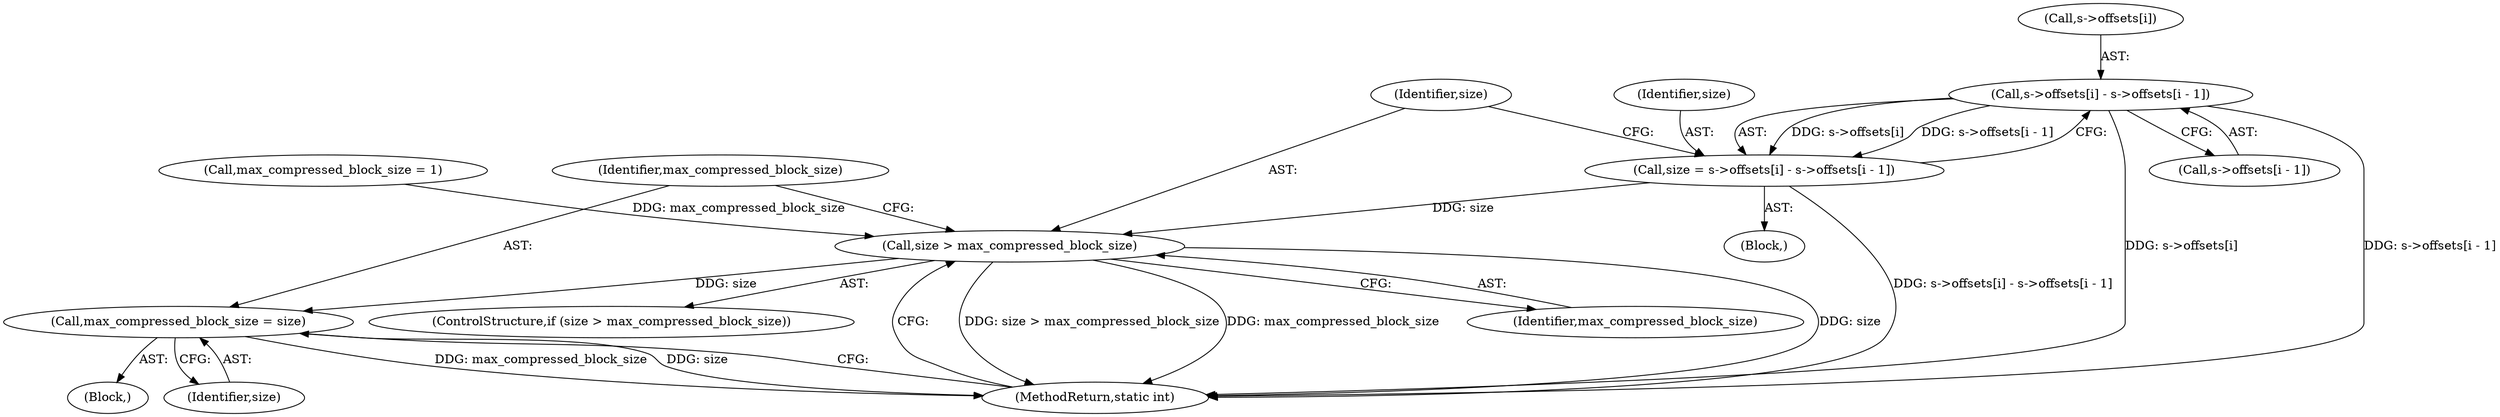 digraph "0_qemu_509a41bab5306181044b5fff02eadf96d9c8676a@array" {
"1000279" [label="(Call,s->offsets[i] - s->offsets[i - 1])"];
"1000277" [label="(Call,size = s->offsets[i] - s->offsets[i - 1])"];
"1000293" [label="(Call,size > max_compressed_block_size)"];
"1000297" [label="(Call,max_compressed_block_size = size)"];
"1000118" [label="(Call,max_compressed_block_size = 1)"];
"1000296" [label="(Block,)"];
"1000292" [label="(ControlStructure,if (size > max_compressed_block_size))"];
"1000297" [label="(Call,max_compressed_block_size = size)"];
"1000280" [label="(Call,s->offsets[i])"];
"1000299" [label="(Identifier,size)"];
"1000298" [label="(Identifier,max_compressed_block_size)"];
"1000277" [label="(Call,size = s->offsets[i] - s->offsets[i - 1])"];
"1000300" [label="(MethodReturn,static int)"];
"1000295" [label="(Identifier,max_compressed_block_size)"];
"1000293" [label="(Call,size > max_compressed_block_size)"];
"1000294" [label="(Identifier,size)"];
"1000278" [label="(Identifier,size)"];
"1000279" [label="(Call,s->offsets[i] - s->offsets[i - 1])"];
"1000275" [label="(Block,)"];
"1000285" [label="(Call,s->offsets[i - 1])"];
"1000279" -> "1000277"  [label="AST: "];
"1000279" -> "1000285"  [label="CFG: "];
"1000280" -> "1000279"  [label="AST: "];
"1000285" -> "1000279"  [label="AST: "];
"1000277" -> "1000279"  [label="CFG: "];
"1000279" -> "1000300"  [label="DDG: s->offsets[i - 1]"];
"1000279" -> "1000300"  [label="DDG: s->offsets[i]"];
"1000279" -> "1000277"  [label="DDG: s->offsets[i]"];
"1000279" -> "1000277"  [label="DDG: s->offsets[i - 1]"];
"1000277" -> "1000275"  [label="AST: "];
"1000278" -> "1000277"  [label="AST: "];
"1000294" -> "1000277"  [label="CFG: "];
"1000277" -> "1000300"  [label="DDG: s->offsets[i] - s->offsets[i - 1]"];
"1000277" -> "1000293"  [label="DDG: size"];
"1000293" -> "1000292"  [label="AST: "];
"1000293" -> "1000295"  [label="CFG: "];
"1000294" -> "1000293"  [label="AST: "];
"1000295" -> "1000293"  [label="AST: "];
"1000298" -> "1000293"  [label="CFG: "];
"1000300" -> "1000293"  [label="CFG: "];
"1000293" -> "1000300"  [label="DDG: size > max_compressed_block_size"];
"1000293" -> "1000300"  [label="DDG: size"];
"1000293" -> "1000300"  [label="DDG: max_compressed_block_size"];
"1000118" -> "1000293"  [label="DDG: max_compressed_block_size"];
"1000293" -> "1000297"  [label="DDG: size"];
"1000297" -> "1000296"  [label="AST: "];
"1000297" -> "1000299"  [label="CFG: "];
"1000298" -> "1000297"  [label="AST: "];
"1000299" -> "1000297"  [label="AST: "];
"1000300" -> "1000297"  [label="CFG: "];
"1000297" -> "1000300"  [label="DDG: max_compressed_block_size"];
"1000297" -> "1000300"  [label="DDG: size"];
}
